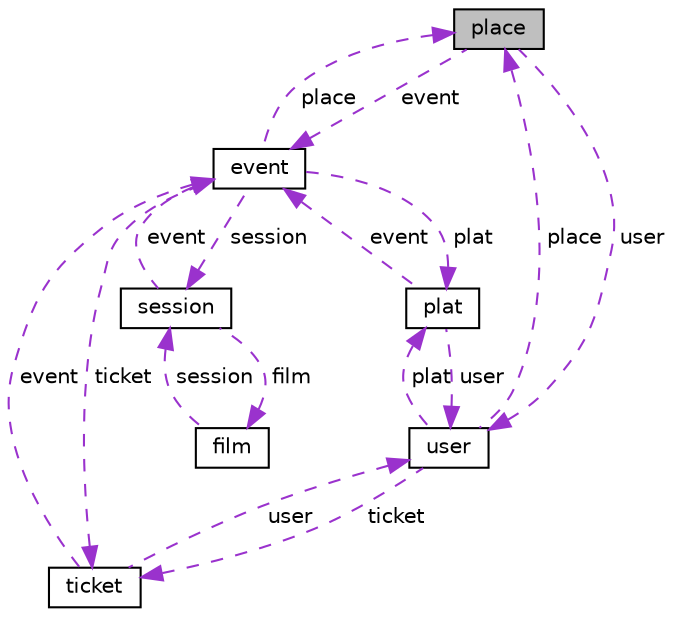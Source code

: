 digraph "place"
{
 // LATEX_PDF_SIZE
  edge [fontname="Helvetica",fontsize="10",labelfontname="Helvetica",labelfontsize="10"];
  node [fontname="Helvetica",fontsize="10",shape=record];
  Node1 [label="place",height=0.2,width=0.4,color="black", fillcolor="grey75", style="filled", fontcolor="black",tooltip="Structure représentant un emplacement."];
  Node2 -> Node1 [dir="back",color="darkorchid3",fontsize="10",style="dashed",label=" event" ,fontname="Helvetica"];
  Node2 [label="event",height=0.2,width=0.4,color="black", fillcolor="white", style="filled",URL="$structevent.html",tooltip="Structure représentant un événement Cette structure représente un événement et contient son identifia..."];
  Node1 -> Node2 [dir="back",color="darkorchid3",fontsize="10",style="dashed",label=" place" ,fontname="Helvetica"];
  Node3 -> Node2 [dir="back",color="darkorchid3",fontsize="10",style="dashed",label=" session" ,fontname="Helvetica"];
  Node3 [label="session",height=0.2,width=0.4,color="black", fillcolor="white", style="filled",URL="$structsession.html",tooltip="Structure représentant une session."];
  Node4 -> Node3 [dir="back",color="darkorchid3",fontsize="10",style="dashed",label=" film" ,fontname="Helvetica"];
  Node4 [label="film",height=0.2,width=0.4,color="black", fillcolor="white", style="filled",URL="$structfilm.html",tooltip="Structure représentant un film Cette structure représente un film et contient son identifiant,..."];
  Node3 -> Node4 [dir="back",color="darkorchid3",fontsize="10",style="dashed",label=" session" ,fontname="Helvetica"];
  Node2 -> Node3 [dir="back",color="darkorchid3",fontsize="10",style="dashed",label=" event" ,fontname="Helvetica"];
  Node5 -> Node2 [dir="back",color="darkorchid3",fontsize="10",style="dashed",label=" ticket" ,fontname="Helvetica"];
  Node5 [label="ticket",height=0.2,width=0.4,color="black", fillcolor="white", style="filled",URL="$structticket.html",tooltip="Structure représentant un billet Cette structure représente un billet et contient son identifiant,..."];
  Node2 -> Node5 [dir="back",color="darkorchid3",fontsize="10",style="dashed",label=" event" ,fontname="Helvetica"];
  Node6 -> Node5 [dir="back",color="darkorchid3",fontsize="10",style="dashed",label=" user" ,fontname="Helvetica"];
  Node6 [label="user",height=0.2,width=0.4,color="black", fillcolor="white", style="filled",URL="$structuser.html",tooltip=" "];
  Node1 -> Node6 [dir="back",color="darkorchid3",fontsize="10",style="dashed",label=" place" ,fontname="Helvetica"];
  Node5 -> Node6 [dir="back",color="darkorchid3",fontsize="10",style="dashed",label=" ticket" ,fontname="Helvetica"];
  Node7 -> Node6 [dir="back",color="darkorchid3",fontsize="10",style="dashed",label=" plat" ,fontname="Helvetica"];
  Node7 [label="plat",height=0.2,width=0.4,color="black", fillcolor="white", style="filled",URL="$structplat.html",tooltip="Structure représentant un plat."];
  Node2 -> Node7 [dir="back",color="darkorchid3",fontsize="10",style="dashed",label=" event" ,fontname="Helvetica"];
  Node6 -> Node7 [dir="back",color="darkorchid3",fontsize="10",style="dashed",label=" user" ,fontname="Helvetica"];
  Node7 -> Node2 [dir="back",color="darkorchid3",fontsize="10",style="dashed",label=" plat" ,fontname="Helvetica"];
  Node6 -> Node1 [dir="back",color="darkorchid3",fontsize="10",style="dashed",label=" user" ,fontname="Helvetica"];
}
